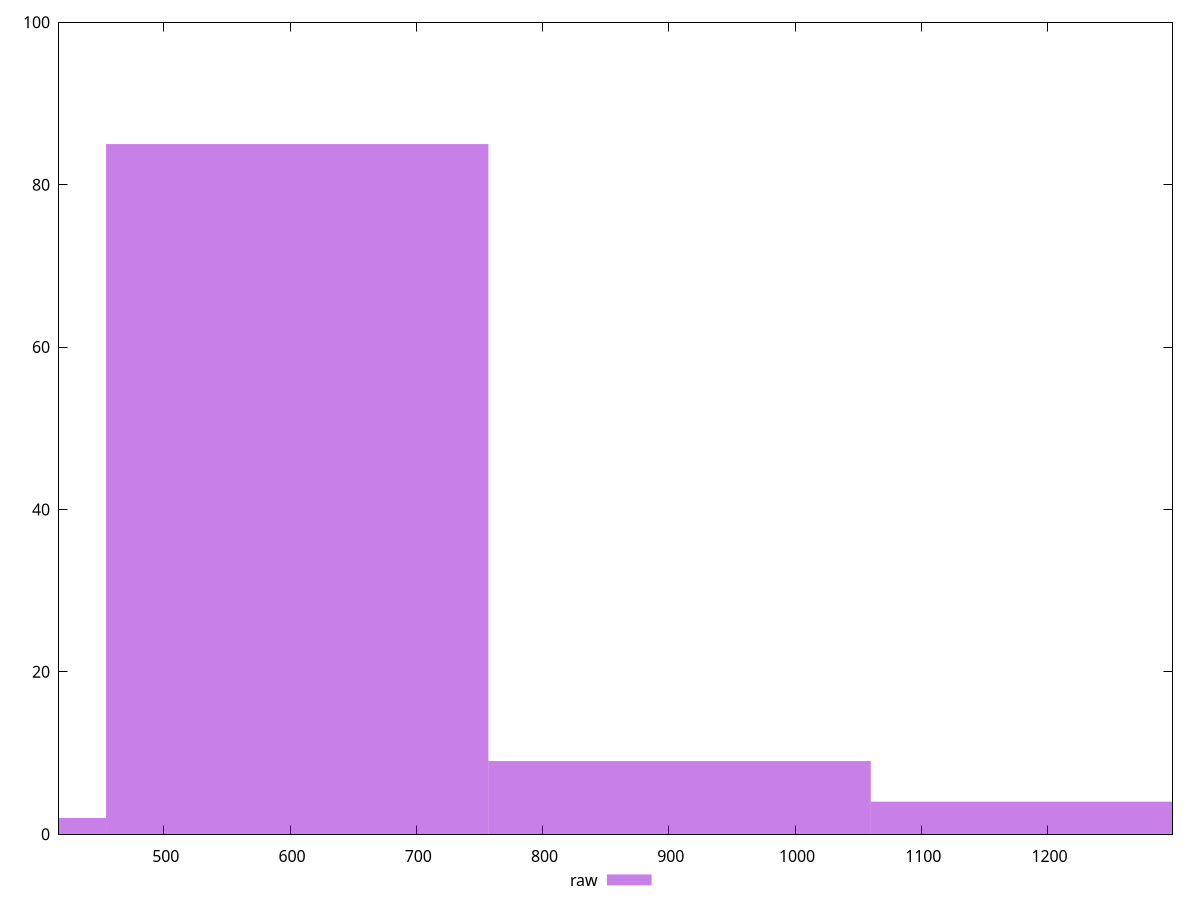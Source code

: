 reset

$raw <<EOF
1211.4405697152442 4
605.7202848576221 85
908.5804272864332 9
302.86014242881106 2
EOF

set key outside below
set boxwidth 302.86014242881106
set xrange [417:1299]
set yrange [0:100]
set trange [0:100]
set style fill transparent solid 0.5 noborder
set terminal svg size 640, 490 enhanced background rgb 'white'
set output "report_00013_2021-02-09T12-04-24.940Z/render-blocking-resources/samples/pages+cached+noadtech/raw/histogram.svg"

plot $raw title "raw" with boxes

reset
